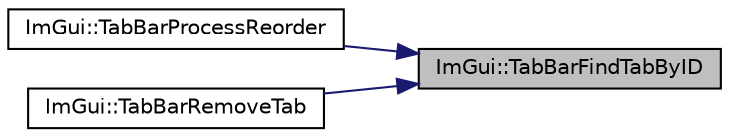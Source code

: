 digraph "ImGui::TabBarFindTabByID"
{
 // LATEX_PDF_SIZE
  edge [fontname="Helvetica",fontsize="10",labelfontname="Helvetica",labelfontsize="10"];
  node [fontname="Helvetica",fontsize="10",shape=record];
  rankdir="RL";
  Node1 [label="ImGui::TabBarFindTabByID",height=0.2,width=0.4,color="black", fillcolor="grey75", style="filled", fontcolor="black",tooltip=" "];
  Node1 -> Node2 [dir="back",color="midnightblue",fontsize="10",style="solid"];
  Node2 [label="ImGui::TabBarProcessReorder",height=0.2,width=0.4,color="black", fillcolor="white", style="filled",URL="$namespace_im_gui.html#aabf7c33f50ff3dc01b14fb19578252ee",tooltip=" "];
  Node1 -> Node3 [dir="back",color="midnightblue",fontsize="10",style="solid"];
  Node3 [label="ImGui::TabBarRemoveTab",height=0.2,width=0.4,color="black", fillcolor="white", style="filled",URL="$namespace_im_gui.html#a3340d8c07dca35527b618288f091a0f7",tooltip=" "];
}
